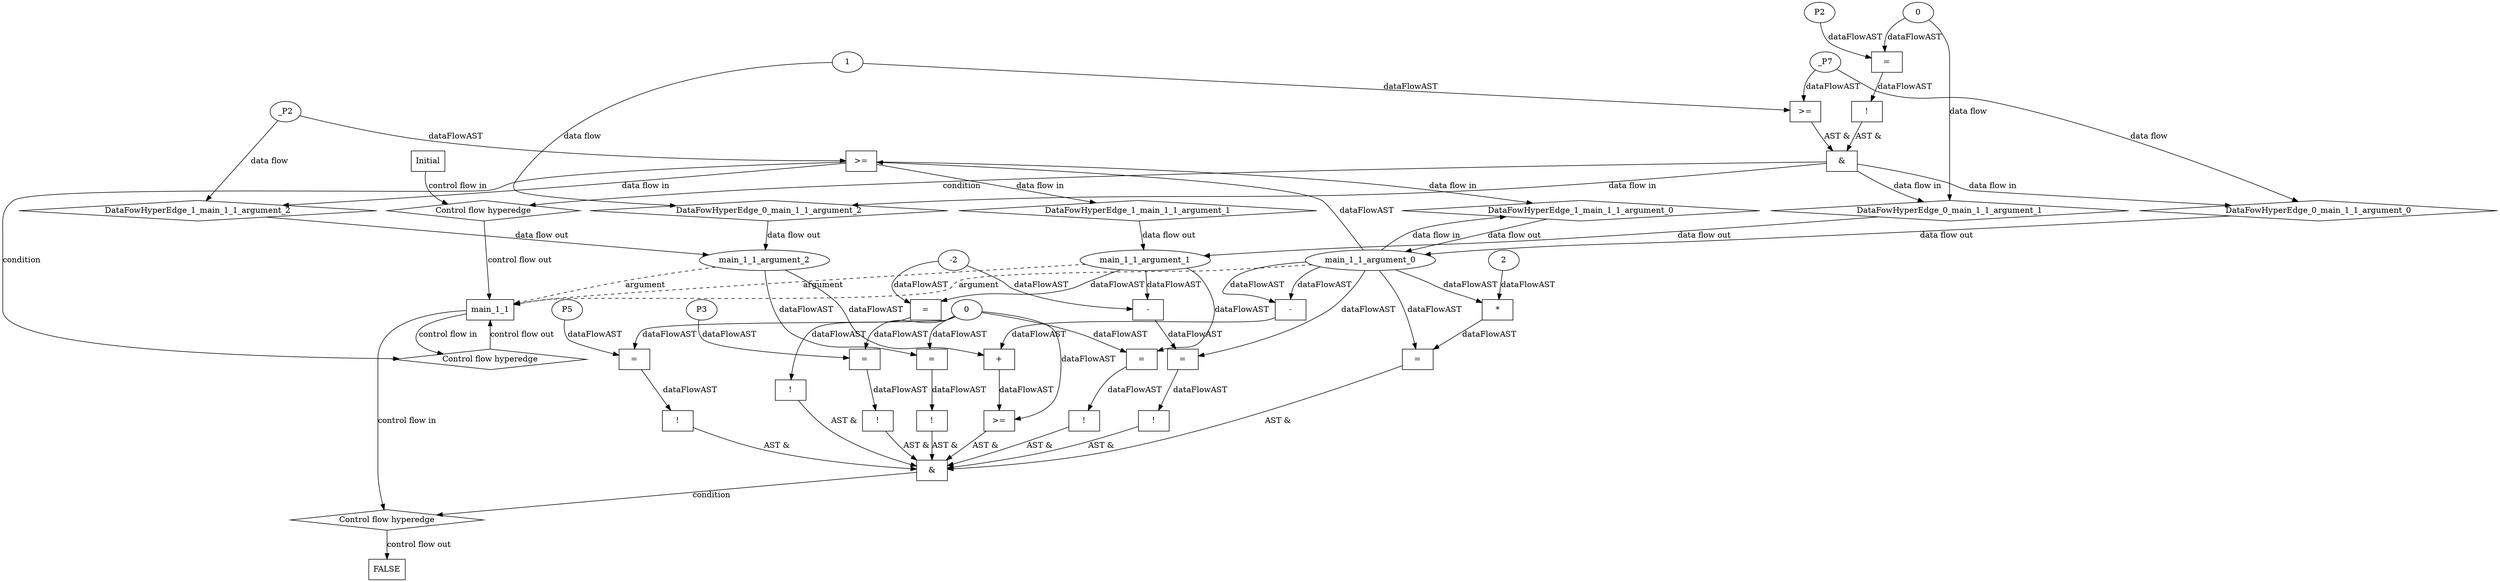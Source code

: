 digraph dag {
"main_1_1" [label="main_1_1" nodeName="main_1_1" class=cfn  shape="rect"];
FALSE [label="FALSE" nodeName=FALSE class=cfn  shape="rect"];
Initial [label="Initial" nodeName=Initial class=cfn  shape="rect"];
ControlFowHyperEdge_0 [label="Control flow hyperedge" nodeName=ControlFowHyperEdge_0 class=controlFlowHyperEdge shape="diamond"];
"Initial" -> ControlFowHyperEdge_0 [label="control flow in"]
ControlFowHyperEdge_0 -> "main_1_1" [label="control flow out"]
ControlFowHyperEdge_1 [label="Control flow hyperedge" nodeName=ControlFowHyperEdge_1 class=controlFlowHyperEdge shape="diamond"];
"main_1_1" -> ControlFowHyperEdge_1 [label="control flow in"]
ControlFowHyperEdge_1 -> "main_1_1" [label="control flow out"]
ControlFowHyperEdge_2 [label="Control flow hyperedge" nodeName=ControlFowHyperEdge_2 class=controlFlowHyperEdge shape="diamond"];
"main_1_1" -> ControlFowHyperEdge_2 [label="control flow in"]
ControlFowHyperEdge_2 -> "FALSE" [label="control flow out"]
"main_1_1_argument_0" [label="main_1_1_argument_0" nodeName=argument0 class=argument  head="main_1_1" shape="oval"];
"main_1_1_argument_0" -> "main_1_1"[label="argument" style="dashed"]
"main_1_1_argument_1" [label="main_1_1_argument_1" nodeName=argument1 class=argument  head="main_1_1" shape="oval"];
"main_1_1_argument_1" -> "main_1_1"[label="argument" style="dashed"]
"main_1_1_argument_2" [label="main_1_1_argument_2" nodeName=argument2 class=argument  head="main_1_1" shape="oval"];
"main_1_1_argument_2" -> "main_1_1"[label="argument" style="dashed"]

"xxxmain_1_1___Initial_0xxx_and" [label="&" nodeName="xxxmain_1_1___Initial_0xxx_and" class=Operator shape="rect"];
"xxxmain_1_1___Initial_0xxxguard_0_node_0" [label="!" nodeName="xxxmain_1_1___Initial_0xxxguard_0_node_0" class=Operator shape="rect"];
"xxxmain_1_1___Initial_0xxxguard_0_node_1" [label="=" nodeName="xxxmain_1_1___Initial_0xxxguard_0_node_1" class=Operator  shape="rect"];
"xxxmain_1_1___Initial_0xxxguard_0_node_2" [label="P2" nodeName="xxxmain_1_1___Initial_0xxxguard_0_node_2" class=Constant ];
"xxxmain_1_1___Initial_0xxxguard_0_node_1" -> "xxxmain_1_1___Initial_0xxxguard_0_node_0"[label="dataFlowAST"]
"xxxmain_1_1___Initial_0xxxguard_0_node_2" -> "xxxmain_1_1___Initial_0xxxguard_0_node_1"[label="dataFlowAST"]
"xxxmain_1_1___Initial_0xxxdataFlow1_node_0" -> "xxxmain_1_1___Initial_0xxxguard_0_node_1"[label="dataFlowAST"]

"xxxmain_1_1___Initial_0xxxguard_0_node_0" -> "xxxmain_1_1___Initial_0xxx_and" [label="AST &"];
"xxxmain_1_1___Initial_0xxxguard1_node_0" [label=">=" nodeName="xxxmain_1_1___Initial_0xxxguard1_node_0" class=Operator  shape="rect"];
"xxxmain_1_1___Initial_0xxxdataFlow_0_node_0" -> "xxxmain_1_1___Initial_0xxxguard1_node_0"[label="dataFlowAST"]
"xxxmain_1_1___Initial_0xxxdataFlow2_node_0" -> "xxxmain_1_1___Initial_0xxxguard1_node_0"[label="dataFlowAST"]

"xxxmain_1_1___Initial_0xxxguard1_node_0" -> "xxxmain_1_1___Initial_0xxx_and" [label="AST &"];
"xxxmain_1_1___Initial_0xxx_and" -> "ControlFowHyperEdge_0" [label="condition"];
"xxxmain_1_1___Initial_0xxxdataFlow_0_node_0" [label="_P7" nodeName="xxxmain_1_1___Initial_0xxxdataFlow_0_node_0" class=Constant ];

"xxxmain_1_1___Initial_0xxxdataFlow_0_node_0" -> "DataFowHyperEdge_0_main_1_1_argument_0" [label="data flow"];
"xxxmain_1_1___Initial_0xxxdataFlow1_node_0" [label="0" nodeName="xxxmain_1_1___Initial_0xxxdataFlow1_node_0" class=Literal ];

"xxxmain_1_1___Initial_0xxxdataFlow1_node_0" -> "DataFowHyperEdge_0_main_1_1_argument_1" [label="data flow"];
"xxxmain_1_1___Initial_0xxxdataFlow2_node_0" [label="1" nodeName="xxxmain_1_1___Initial_0xxxdataFlow2_node_0" class=Literal ];

"xxxmain_1_1___Initial_0xxxdataFlow2_node_0" -> "DataFowHyperEdge_0_main_1_1_argument_2" [label="data flow"];
"xxxmain_1_1___main_1_1_1xxxguard_0_node_0" [label=">=" nodeName="xxxmain_1_1___main_1_1_1xxxguard_0_node_0" class=Operator  shape="rect"];
"main_1_1_argument_0" -> "xxxmain_1_1___main_1_1_1xxxguard_0_node_0"[label="dataFlowAST"]
"xxxmain_1_1___main_1_1_1xxxdataFlow_0_node_0" -> "xxxmain_1_1___main_1_1_1xxxguard_0_node_0"[label="dataFlowAST"]

"xxxmain_1_1___main_1_1_1xxxguard_0_node_0" -> "ControlFowHyperEdge_1" [label="condition"];
"xxxmain_1_1___main_1_1_1xxxdataFlow_0_node_0" [label="_P2" nodeName="xxxmain_1_1___main_1_1_1xxxdataFlow_0_node_0" class=Constant ];

"xxxmain_1_1___main_1_1_1xxxdataFlow_0_node_0" -> "DataFowHyperEdge_1_main_1_1_argument_2" [label="data flow"];
"xxxFALSE___main_1_1_2xxx_and" [label="&" nodeName="xxxFALSE___main_1_1_2xxx_and" class=Operator shape="rect"];
"xxxFALSE___main_1_1_2xxxguard5_node_0" [label="!" nodeName="xxxFALSE___main_1_1_2xxxguard5_node_0" class=Operator shape="rect"];
"xxxFALSE___main_1_1_2xxxguard5_node_1" [label="=" nodeName="xxxFALSE___main_1_1_2xxxguard5_node_1" class=Operator  shape="rect"];
"xxxFALSE___main_1_1_2xxxguard5_node_2" [label="P5" nodeName="xxxFALSE___main_1_1_2xxxguard5_node_2" class=Constant ];
"xxxFALSE___main_1_1_2xxxguard5_node_1" -> "xxxFALSE___main_1_1_2xxxguard5_node_0"[label="dataFlowAST"]
"xxxFALSE___main_1_1_2xxxguard5_node_2" -> "xxxFALSE___main_1_1_2xxxguard5_node_1"[label="dataFlowAST"]
"xxxFALSE___main_1_1_2xxxguard2_node_3" -> "xxxFALSE___main_1_1_2xxxguard5_node_1"[label="dataFlowAST"]

"xxxFALSE___main_1_1_2xxxguard5_node_0" -> "xxxFALSE___main_1_1_2xxx_and" [label="AST &"];
"xxxFALSE___main_1_1_2xxxguard1_node_0" [label="!" nodeName="xxxFALSE___main_1_1_2xxxguard1_node_0" class=Operator shape="rect"];
"xxxFALSE___main_1_1_2xxxguard1_node_1" [label="=" nodeName="xxxFALSE___main_1_1_2xxxguard1_node_1" class=Operator  shape="rect"];
"xxxFALSE___main_1_1_2xxxguard1_node_1" -> "xxxFALSE___main_1_1_2xxxguard1_node_0"[label="dataFlowAST"]
"main_1_1_argument_1" -> "xxxFALSE___main_1_1_2xxxguard1_node_1"[label="dataFlowAST"]
"xxxFALSE___main_1_1_2xxxguard_0_node_5" -> "xxxFALSE___main_1_1_2xxxguard1_node_1"[label="dataFlowAST"]

"xxxFALSE___main_1_1_2xxxguard1_node_0" -> "xxxFALSE___main_1_1_2xxx_and" [label="AST &"];
"xxxFALSE___main_1_1_2xxxguard7_node_0" [label="!" nodeName="xxxFALSE___main_1_1_2xxxguard7_node_0" class=Operator shape="rect"];
"xxxFALSE___main_1_1_2xxxguard7_node_1" [label="=" nodeName="xxxFALSE___main_1_1_2xxxguard7_node_1" class=Operator  shape="rect"];
"xxxFALSE___main_1_1_2xxxguard7_node_2" [label="P3" nodeName="xxxFALSE___main_1_1_2xxxguard7_node_2" class=Constant ];
"xxxFALSE___main_1_1_2xxxguard7_node_1" -> "xxxFALSE___main_1_1_2xxxguard7_node_0"[label="dataFlowAST"]
"xxxFALSE___main_1_1_2xxxguard7_node_2" -> "xxxFALSE___main_1_1_2xxxguard7_node_1"[label="dataFlowAST"]
"xxxFALSE___main_1_1_2xxxguard2_node_3" -> "xxxFALSE___main_1_1_2xxxguard7_node_1"[label="dataFlowAST"]

"xxxFALSE___main_1_1_2xxxguard7_node_0" -> "xxxFALSE___main_1_1_2xxx_and" [label="AST &"];
"xxxFALSE___main_1_1_2xxxguard_0_node_0" [label="!" nodeName="xxxFALSE___main_1_1_2xxxguard_0_node_0" class=Operator shape="rect"];
"xxxFALSE___main_1_1_2xxxguard_0_node_1" [label="=" nodeName="xxxFALSE___main_1_1_2xxxguard_0_node_1" class=Operator  shape="rect"];
"xxxFALSE___main_1_1_2xxxguard_0_node_3" [label="-" nodeName="xxxFALSE___main_1_1_2xxxguard_0_node_3" class= Operator shape="rect"];
"xxxFALSE___main_1_1_2xxxguard_0_node_5" [label="-2" nodeName="xxxFALSE___main_1_1_2xxxguard_0_node_5" class=Literal ];
"xxxFALSE___main_1_1_2xxxguard_0_node_1" -> "xxxFALSE___main_1_1_2xxxguard_0_node_0"[label="dataFlowAST"]
"main_1_1_argument_0" -> "xxxFALSE___main_1_1_2xxxguard_0_node_1"[label="dataFlowAST"]
"xxxFALSE___main_1_1_2xxxguard_0_node_3" -> "xxxFALSE___main_1_1_2xxxguard_0_node_1"[label="dataFlowAST"]
"main_1_1_argument_1" -> "xxxFALSE___main_1_1_2xxxguard_0_node_3"[label="dataFlowAST"]
"xxxFALSE___main_1_1_2xxxguard_0_node_5" -> "xxxFALSE___main_1_1_2xxxguard_0_node_3"[label="dataFlowAST"]

"xxxFALSE___main_1_1_2xxxguard_0_node_0" -> "xxxFALSE___main_1_1_2xxx_and" [label="AST &"];
"xxxFALSE___main_1_1_2xxxguard4_node_0" [label=">=" nodeName="xxxFALSE___main_1_1_2xxxguard4_node_0" class=Operator  shape="rect"];
"xxxFALSE___main_1_1_2xxxguard4_node_1" [label="+" nodeName="xxxFALSE___main_1_1_2xxxguard4_node_1" class= Operator shape="rect"];
"xxxFALSE___main_1_1_2xxxguard4_node_3" [label="-" nodeName="xxxFALSE___main_1_1_2xxxguard4_node_3" class= Operator shape="rect"];
"xxxFALSE___main_1_1_2xxxguard4_node_1" -> "xxxFALSE___main_1_1_2xxxguard4_node_0"[label="dataFlowAST"]
"xxxFALSE___main_1_1_2xxxguard2_node_3" -> "xxxFALSE___main_1_1_2xxxguard4_node_0"[label="dataFlowAST"]
"main_1_1_argument_2" -> "xxxFALSE___main_1_1_2xxxguard4_node_1"[label="dataFlowAST"]
"xxxFALSE___main_1_1_2xxxguard4_node_3" -> "xxxFALSE___main_1_1_2xxxguard4_node_1"[label="dataFlowAST"]
"main_1_1_argument_0" -> "xxxFALSE___main_1_1_2xxxguard4_node_3"[label="dataFlowAST"]
"main_1_1_argument_0" -> "xxxFALSE___main_1_1_2xxxguard4_node_3"[label="dataFlowAST"]

"xxxFALSE___main_1_1_2xxxguard4_node_0" -> "xxxFALSE___main_1_1_2xxx_and" [label="AST &"];
"xxxFALSE___main_1_1_2xxxguard2_node_0" [label="!" nodeName="xxxFALSE___main_1_1_2xxxguard2_node_0" class=Operator shape="rect"];
"xxxFALSE___main_1_1_2xxxguard2_node_1" [label="=" nodeName="xxxFALSE___main_1_1_2xxxguard2_node_1" class=Operator  shape="rect"];
"xxxFALSE___main_1_1_2xxxguard2_node_3" [label="0" nodeName="xxxFALSE___main_1_1_2xxxguard2_node_3" class=Literal ];
"xxxFALSE___main_1_1_2xxxguard2_node_1" -> "xxxFALSE___main_1_1_2xxxguard2_node_0"[label="dataFlowAST"]
"main_1_1_argument_2" -> "xxxFALSE___main_1_1_2xxxguard2_node_1"[label="dataFlowAST"]
"xxxFALSE___main_1_1_2xxxguard2_node_3" -> "xxxFALSE___main_1_1_2xxxguard2_node_1"[label="dataFlowAST"]

"xxxFALSE___main_1_1_2xxxguard2_node_0" -> "xxxFALSE___main_1_1_2xxx_and" [label="AST &"];
"xxxFALSE___main_1_1_2xxxguard3_node_0" [label="=" nodeName="xxxFALSE___main_1_1_2xxxguard3_node_0" class=Operator  shape="rect"];
"xxxFALSE___main_1_1_2xxxguard3_node_1" [label="*" nodeName="xxxFALSE___main_1_1_2xxxguard3_node_1" class=Operator  shape="rect"];
"xxxFALSE___main_1_1_2xxxguard3_node_2" [label="2" nodeName="xxxFALSE___main_1_1_2xxxguard3_node_2" class=Coeff ];
"xxxFALSE___main_1_1_2xxxguard3_node_1" -> "xxxFALSE___main_1_1_2xxxguard3_node_0"[label="dataFlowAST"]
"main_1_1_argument_0" -> "xxxFALSE___main_1_1_2xxxguard3_node_0"[label="dataFlowAST"]
"xxxFALSE___main_1_1_2xxxguard3_node_2" -> "xxxFALSE___main_1_1_2xxxguard3_node_1"[label="dataFlowAST"]
"main_1_1_argument_0" -> "xxxFALSE___main_1_1_2xxxguard3_node_1"[label="dataFlowAST"]

"xxxFALSE___main_1_1_2xxxguard3_node_0" -> "xxxFALSE___main_1_1_2xxx_and" [label="AST &"];
"xxxFALSE___main_1_1_2xxxguard6_node_0" [label="!" nodeName="xxxFALSE___main_1_1_2xxxguard6_node_0" class=Operator shape="rect"];
"xxxFALSE___main_1_1_2xxxguard6_node_1" [label="=" nodeName="xxxFALSE___main_1_1_2xxxguard6_node_1" class=Operator  shape="rect"];
"xxxFALSE___main_1_1_2xxxguard6_node_1" -> "xxxFALSE___main_1_1_2xxxguard6_node_0"[label="dataFlowAST"]
"main_1_1_argument_1" -> "xxxFALSE___main_1_1_2xxxguard6_node_1"[label="dataFlowAST"]
"xxxFALSE___main_1_1_2xxxguard2_node_3" -> "xxxFALSE___main_1_1_2xxxguard6_node_1"[label="dataFlowAST"]

"xxxFALSE___main_1_1_2xxxguard6_node_0" -> "xxxFALSE___main_1_1_2xxx_and" [label="AST &"];
"xxxFALSE___main_1_1_2xxx_and" -> "ControlFowHyperEdge_2" [label="condition"];
"DataFowHyperEdge_0_main_1_1_argument_0" [label="DataFowHyperEdge_0_main_1_1_argument_0" nodeName="DataFowHyperEdge_0_main_1_1_argument_0" class=DataFlowHyperedge shape="diamond"];
"DataFowHyperEdge_0_main_1_1_argument_0" -> "main_1_1_argument_0"[label="data flow out"]
"xxxmain_1_1___Initial_0xxx_and" -> "DataFowHyperEdge_0_main_1_1_argument_0"[label="data flow in"]
"DataFowHyperEdge_0_main_1_1_argument_1" [label="DataFowHyperEdge_0_main_1_1_argument_1" nodeName="DataFowHyperEdge_0_main_1_1_argument_1" class=DataFlowHyperedge shape="diamond"];
"DataFowHyperEdge_0_main_1_1_argument_1" -> "main_1_1_argument_1"[label="data flow out"]
"xxxmain_1_1___Initial_0xxx_and" -> "DataFowHyperEdge_0_main_1_1_argument_1"[label="data flow in"]
"DataFowHyperEdge_0_main_1_1_argument_2" [label="DataFowHyperEdge_0_main_1_1_argument_2" nodeName="DataFowHyperEdge_0_main_1_1_argument_2" class=DataFlowHyperedge shape="diamond"];
"DataFowHyperEdge_0_main_1_1_argument_2" -> "main_1_1_argument_2"[label="data flow out"]
"xxxmain_1_1___Initial_0xxx_and" -> "DataFowHyperEdge_0_main_1_1_argument_2"[label="data flow in"]
"DataFowHyperEdge_1_main_1_1_argument_0" [label="DataFowHyperEdge_1_main_1_1_argument_0" nodeName="DataFowHyperEdge_1_main_1_1_argument_0" class=DataFlowHyperedge shape="diamond"];
"DataFowHyperEdge_1_main_1_1_argument_0" -> "main_1_1_argument_0"[label="data flow out"]
"xxxmain_1_1___main_1_1_1xxxguard_0_node_0" -> "DataFowHyperEdge_1_main_1_1_argument_0"[label="data flow in"]
"DataFowHyperEdge_1_main_1_1_argument_1" [label="DataFowHyperEdge_1_main_1_1_argument_1" nodeName="DataFowHyperEdge_1_main_1_1_argument_1" class=DataFlowHyperedge shape="diamond"];
"DataFowHyperEdge_1_main_1_1_argument_1" -> "main_1_1_argument_1"[label="data flow out"]
"xxxmain_1_1___main_1_1_1xxxguard_0_node_0" -> "DataFowHyperEdge_1_main_1_1_argument_1"[label="data flow in"]
"DataFowHyperEdge_1_main_1_1_argument_2" [label="DataFowHyperEdge_1_main_1_1_argument_2" nodeName="DataFowHyperEdge_1_main_1_1_argument_2" class=DataFlowHyperedge shape="diamond"];
"DataFowHyperEdge_1_main_1_1_argument_2" -> "main_1_1_argument_2"[label="data flow out"]
"xxxmain_1_1___main_1_1_1xxxguard_0_node_0" -> "DataFowHyperEdge_1_main_1_1_argument_2"[label="data flow in"]
"main_1_1_argument_0" -> "DataFowHyperEdge_1_main_1_1_argument_0"[label="data flow in"]




}
